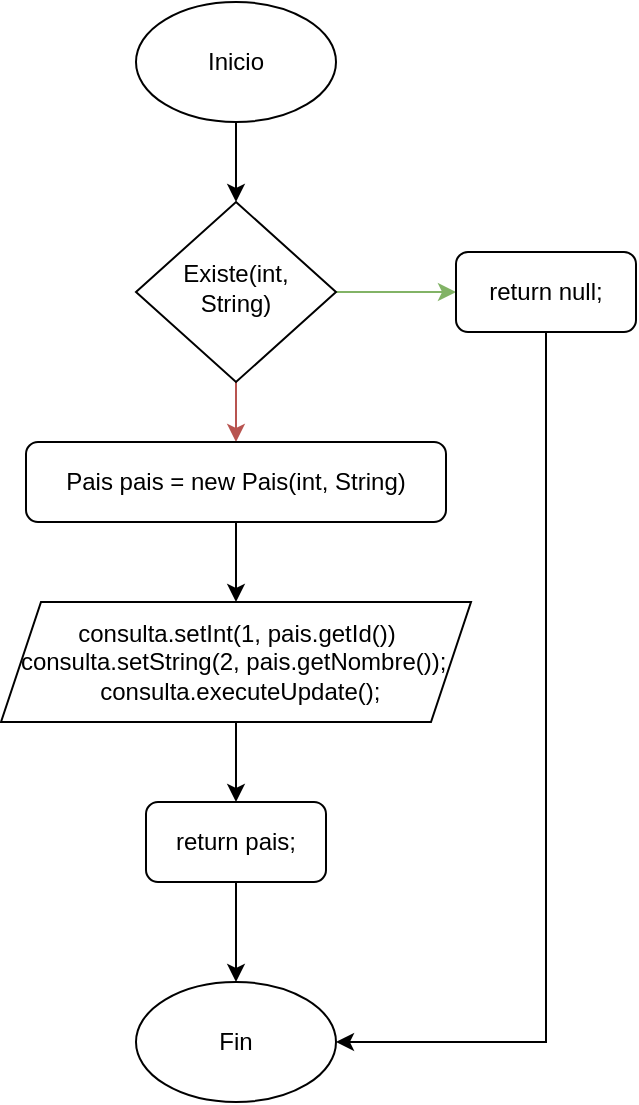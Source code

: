 <mxfile version="24.7.7">
  <diagram id="C5RBs43oDa-KdzZeNtuy" name="Page-1">
    <mxGraphModel dx="472" dy="777" grid="1" gridSize="10" guides="1" tooltips="1" connect="1" arrows="1" fold="1" page="1" pageScale="1" pageWidth="827" pageHeight="1169" math="0" shadow="0">
      <root>
        <mxCell id="WIyWlLk6GJQsqaUBKTNV-0" />
        <mxCell id="WIyWlLk6GJQsqaUBKTNV-1" parent="WIyWlLk6GJQsqaUBKTNV-0" />
        <mxCell id="zPvgJBkqwdGRWPLDiQjk-4" style="edgeStyle=orthogonalEdgeStyle;rounded=0;orthogonalLoop=1;jettySize=auto;html=1;entryX=0;entryY=0.5;entryDx=0;entryDy=0;fillColor=#d5e8d4;strokeColor=#82b366;" edge="1" parent="WIyWlLk6GJQsqaUBKTNV-1" source="WIyWlLk6GJQsqaUBKTNV-6" target="zPvgJBkqwdGRWPLDiQjk-3">
          <mxGeometry relative="1" as="geometry" />
        </mxCell>
        <mxCell id="zPvgJBkqwdGRWPLDiQjk-8" style="edgeStyle=orthogonalEdgeStyle;rounded=0;orthogonalLoop=1;jettySize=auto;html=1;entryX=0.5;entryY=0;entryDx=0;entryDy=0;fillColor=#f8cecc;strokeColor=#b85450;" edge="1" parent="WIyWlLk6GJQsqaUBKTNV-1" source="WIyWlLk6GJQsqaUBKTNV-6" target="WIyWlLk6GJQsqaUBKTNV-7">
          <mxGeometry relative="1" as="geometry" />
        </mxCell>
        <mxCell id="WIyWlLk6GJQsqaUBKTNV-6" value="Existe(int, String)" style="rhombus;whiteSpace=wrap;html=1;shadow=0;fontFamily=Helvetica;fontSize=12;align=center;strokeWidth=1;spacing=6;spacingTop=-4;" parent="WIyWlLk6GJQsqaUBKTNV-1" vertex="1">
          <mxGeometry x="170" y="150" width="100" height="90" as="geometry" />
        </mxCell>
        <mxCell id="zPvgJBkqwdGRWPLDiQjk-14" style="edgeStyle=orthogonalEdgeStyle;rounded=0;orthogonalLoop=1;jettySize=auto;html=1;entryX=0.5;entryY=0;entryDx=0;entryDy=0;" edge="1" parent="WIyWlLk6GJQsqaUBKTNV-1" source="WIyWlLk6GJQsqaUBKTNV-7" target="zPvgJBkqwdGRWPLDiQjk-12">
          <mxGeometry relative="1" as="geometry" />
        </mxCell>
        <mxCell id="WIyWlLk6GJQsqaUBKTNV-7" value="Pais pais = new Pais(int, String)" style="rounded=1;whiteSpace=wrap;html=1;fontSize=12;glass=0;strokeWidth=1;shadow=0;" parent="WIyWlLk6GJQsqaUBKTNV-1" vertex="1">
          <mxGeometry x="115" y="270" width="210" height="40" as="geometry" />
        </mxCell>
        <mxCell id="zPvgJBkqwdGRWPLDiQjk-20" style="edgeStyle=orthogonalEdgeStyle;rounded=0;orthogonalLoop=1;jettySize=auto;html=1;entryX=1;entryY=0.5;entryDx=0;entryDy=0;" edge="1" parent="WIyWlLk6GJQsqaUBKTNV-1" source="zPvgJBkqwdGRWPLDiQjk-3" target="zPvgJBkqwdGRWPLDiQjk-18">
          <mxGeometry relative="1" as="geometry">
            <Array as="points">
              <mxPoint x="375" y="570" />
            </Array>
          </mxGeometry>
        </mxCell>
        <mxCell id="zPvgJBkqwdGRWPLDiQjk-3" value="return null;" style="rounded=1;whiteSpace=wrap;html=1;fontSize=12;glass=0;strokeWidth=1;shadow=0;" vertex="1" parent="WIyWlLk6GJQsqaUBKTNV-1">
          <mxGeometry x="330" y="175" width="90" height="40" as="geometry" />
        </mxCell>
        <mxCell id="zPvgJBkqwdGRWPLDiQjk-19" style="edgeStyle=orthogonalEdgeStyle;rounded=0;orthogonalLoop=1;jettySize=auto;html=1;entryX=0.5;entryY=0;entryDx=0;entryDy=0;" edge="1" parent="WIyWlLk6GJQsqaUBKTNV-1" source="zPvgJBkqwdGRWPLDiQjk-10" target="zPvgJBkqwdGRWPLDiQjk-18">
          <mxGeometry relative="1" as="geometry" />
        </mxCell>
        <mxCell id="zPvgJBkqwdGRWPLDiQjk-10" value="return pais;" style="rounded=1;whiteSpace=wrap;html=1;fontSize=12;glass=0;strokeWidth=1;shadow=0;" vertex="1" parent="WIyWlLk6GJQsqaUBKTNV-1">
          <mxGeometry x="175" y="450" width="90" height="40" as="geometry" />
        </mxCell>
        <mxCell id="zPvgJBkqwdGRWPLDiQjk-15" style="edgeStyle=orthogonalEdgeStyle;rounded=0;orthogonalLoop=1;jettySize=auto;html=1;entryX=0.5;entryY=0;entryDx=0;entryDy=0;" edge="1" parent="WIyWlLk6GJQsqaUBKTNV-1" source="zPvgJBkqwdGRWPLDiQjk-12" target="zPvgJBkqwdGRWPLDiQjk-10">
          <mxGeometry relative="1" as="geometry" />
        </mxCell>
        <mxCell id="zPvgJBkqwdGRWPLDiQjk-12" value="&lt;div&gt;consulta.setInt(1, pais.getId())&lt;/div&gt;&lt;div&gt;&lt;span style=&quot;background-color: initial;&quot;&gt;consulta.setString(2, pais.getNombre());&amp;nbsp; &amp;nbsp;&lt;/span&gt;&lt;span style=&quot;background-color: initial;&quot;&gt;consulta.executeUpdate();&lt;/span&gt;&lt;/div&gt;" style="shape=parallelogram;perimeter=parallelogramPerimeter;whiteSpace=wrap;html=1;fixedSize=1;" vertex="1" parent="WIyWlLk6GJQsqaUBKTNV-1">
          <mxGeometry x="102.5" y="350" width="235" height="60" as="geometry" />
        </mxCell>
        <mxCell id="zPvgJBkqwdGRWPLDiQjk-17" style="edgeStyle=orthogonalEdgeStyle;rounded=0;orthogonalLoop=1;jettySize=auto;html=1;entryX=0.5;entryY=0;entryDx=0;entryDy=0;" edge="1" parent="WIyWlLk6GJQsqaUBKTNV-1" source="zPvgJBkqwdGRWPLDiQjk-16" target="WIyWlLk6GJQsqaUBKTNV-6">
          <mxGeometry relative="1" as="geometry" />
        </mxCell>
        <mxCell id="zPvgJBkqwdGRWPLDiQjk-16" value="Inicio" style="ellipse;whiteSpace=wrap;html=1;" vertex="1" parent="WIyWlLk6GJQsqaUBKTNV-1">
          <mxGeometry x="170" y="50" width="100" height="60" as="geometry" />
        </mxCell>
        <mxCell id="zPvgJBkqwdGRWPLDiQjk-18" value="Fin" style="ellipse;whiteSpace=wrap;html=1;" vertex="1" parent="WIyWlLk6GJQsqaUBKTNV-1">
          <mxGeometry x="170" y="540" width="100" height="60" as="geometry" />
        </mxCell>
      </root>
    </mxGraphModel>
  </diagram>
</mxfile>
